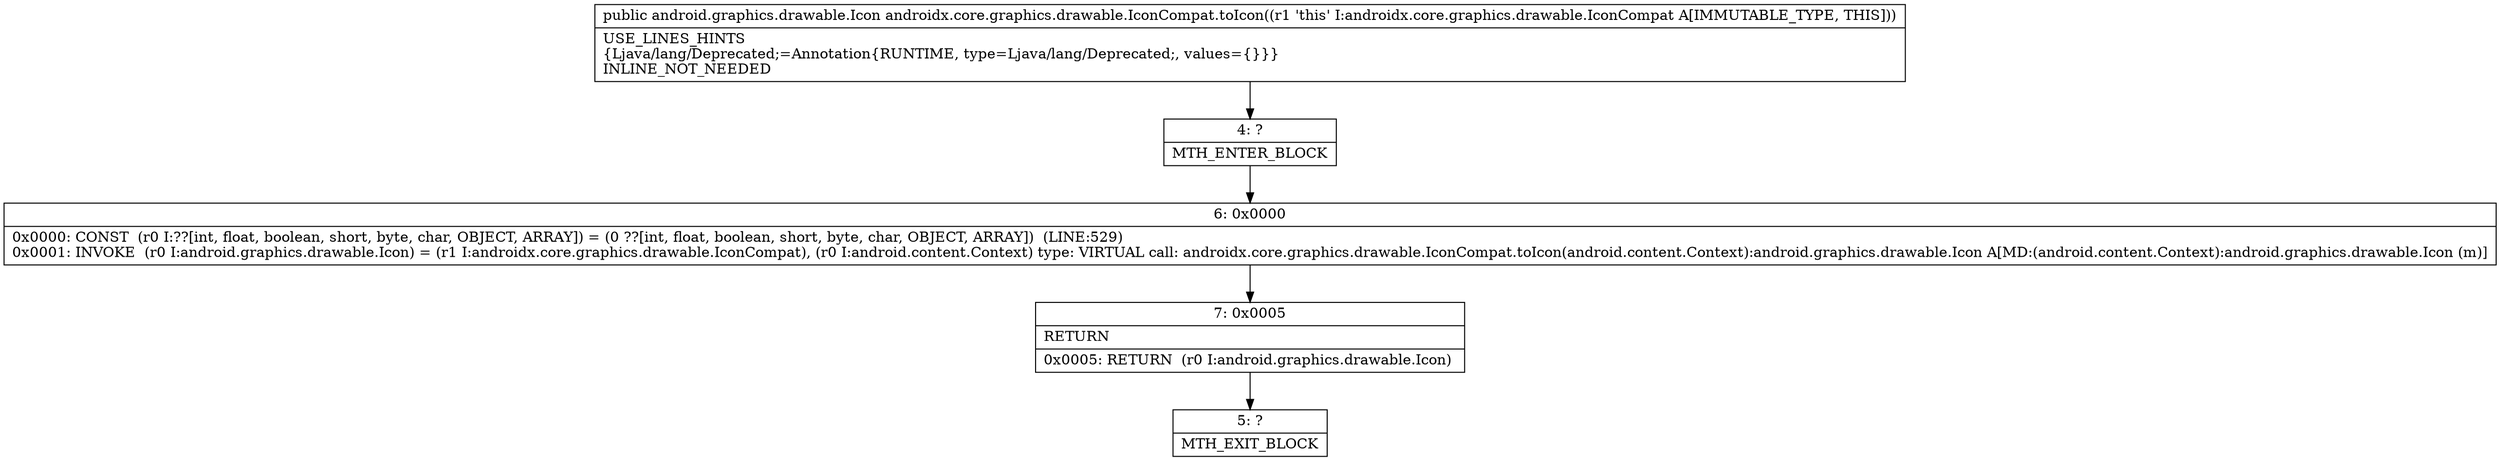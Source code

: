 digraph "CFG forandroidx.core.graphics.drawable.IconCompat.toIcon()Landroid\/graphics\/drawable\/Icon;" {
Node_4 [shape=record,label="{4\:\ ?|MTH_ENTER_BLOCK\l}"];
Node_6 [shape=record,label="{6\:\ 0x0000|0x0000: CONST  (r0 I:??[int, float, boolean, short, byte, char, OBJECT, ARRAY]) = (0 ??[int, float, boolean, short, byte, char, OBJECT, ARRAY])  (LINE:529)\l0x0001: INVOKE  (r0 I:android.graphics.drawable.Icon) = (r1 I:androidx.core.graphics.drawable.IconCompat), (r0 I:android.content.Context) type: VIRTUAL call: androidx.core.graphics.drawable.IconCompat.toIcon(android.content.Context):android.graphics.drawable.Icon A[MD:(android.content.Context):android.graphics.drawable.Icon (m)]\l}"];
Node_7 [shape=record,label="{7\:\ 0x0005|RETURN\l|0x0005: RETURN  (r0 I:android.graphics.drawable.Icon) \l}"];
Node_5 [shape=record,label="{5\:\ ?|MTH_EXIT_BLOCK\l}"];
MethodNode[shape=record,label="{public android.graphics.drawable.Icon androidx.core.graphics.drawable.IconCompat.toIcon((r1 'this' I:androidx.core.graphics.drawable.IconCompat A[IMMUTABLE_TYPE, THIS]))  | USE_LINES_HINTS\l\{Ljava\/lang\/Deprecated;=Annotation\{RUNTIME, type=Ljava\/lang\/Deprecated;, values=\{\}\}\}\lINLINE_NOT_NEEDED\l}"];
MethodNode -> Node_4;Node_4 -> Node_6;
Node_6 -> Node_7;
Node_7 -> Node_5;
}


